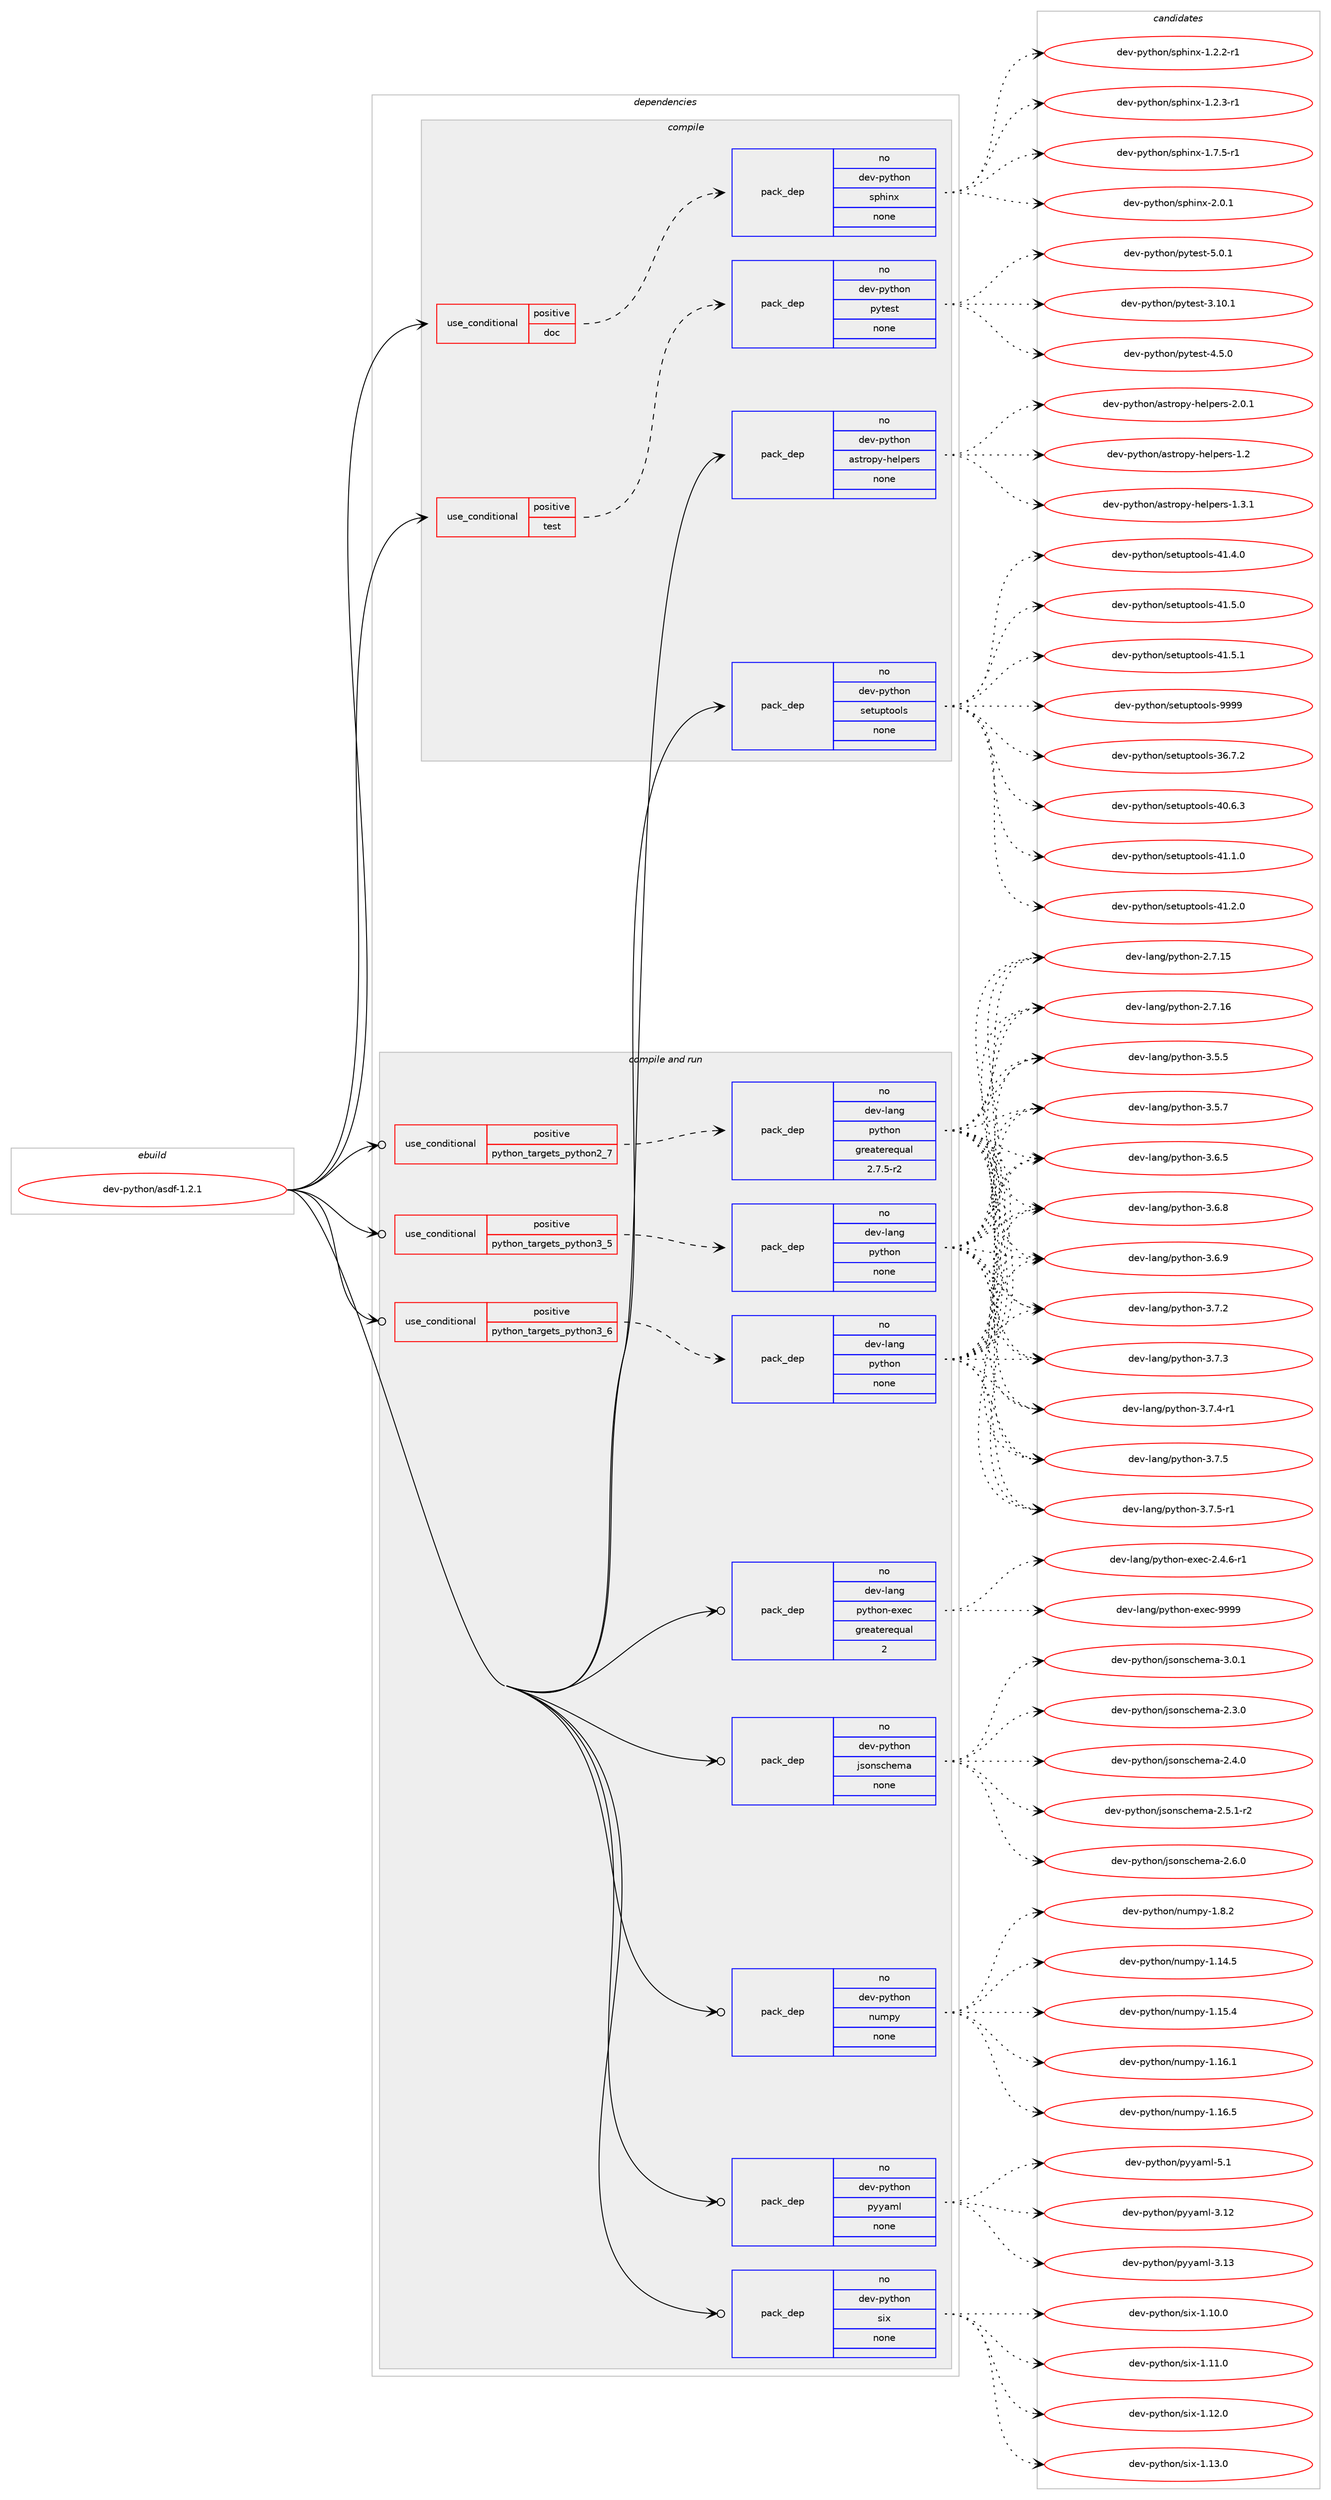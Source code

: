 digraph prolog {

# *************
# Graph options
# *************

newrank=true;
concentrate=true;
compound=true;
graph [rankdir=LR,fontname=Helvetica,fontsize=10,ranksep=1.5];#, ranksep=2.5, nodesep=0.2];
edge  [arrowhead=vee];
node  [fontname=Helvetica,fontsize=10];

# **********
# The ebuild
# **********

subgraph cluster_leftcol {
color=gray;
rank=same;
label=<<i>ebuild</i>>;
id [label="dev-python/asdf-1.2.1", color=red, width=4, href="../dev-python/asdf-1.2.1.svg"];
}

# ****************
# The dependencies
# ****************

subgraph cluster_midcol {
color=gray;
label=<<i>dependencies</i>>;
subgraph cluster_compile {
fillcolor="#eeeeee";
style=filled;
label=<<i>compile</i>>;
subgraph cond136265 {
dependency594590 [label=<<TABLE BORDER="0" CELLBORDER="1" CELLSPACING="0" CELLPADDING="4"><TR><TD ROWSPAN="3" CELLPADDING="10">use_conditional</TD></TR><TR><TD>positive</TD></TR><TR><TD>doc</TD></TR></TABLE>>, shape=none, color=red];
subgraph pack446553 {
dependency594591 [label=<<TABLE BORDER="0" CELLBORDER="1" CELLSPACING="0" CELLPADDING="4" WIDTH="220"><TR><TD ROWSPAN="6" CELLPADDING="30">pack_dep</TD></TR><TR><TD WIDTH="110">no</TD></TR><TR><TD>dev-python</TD></TR><TR><TD>sphinx</TD></TR><TR><TD>none</TD></TR><TR><TD></TD></TR></TABLE>>, shape=none, color=blue];
}
dependency594590:e -> dependency594591:w [weight=20,style="dashed",arrowhead="vee"];
}
id:e -> dependency594590:w [weight=20,style="solid",arrowhead="vee"];
subgraph cond136266 {
dependency594592 [label=<<TABLE BORDER="0" CELLBORDER="1" CELLSPACING="0" CELLPADDING="4"><TR><TD ROWSPAN="3" CELLPADDING="10">use_conditional</TD></TR><TR><TD>positive</TD></TR><TR><TD>test</TD></TR></TABLE>>, shape=none, color=red];
subgraph pack446554 {
dependency594593 [label=<<TABLE BORDER="0" CELLBORDER="1" CELLSPACING="0" CELLPADDING="4" WIDTH="220"><TR><TD ROWSPAN="6" CELLPADDING="30">pack_dep</TD></TR><TR><TD WIDTH="110">no</TD></TR><TR><TD>dev-python</TD></TR><TR><TD>pytest</TD></TR><TR><TD>none</TD></TR><TR><TD></TD></TR></TABLE>>, shape=none, color=blue];
}
dependency594592:e -> dependency594593:w [weight=20,style="dashed",arrowhead="vee"];
}
id:e -> dependency594592:w [weight=20,style="solid",arrowhead="vee"];
subgraph pack446555 {
dependency594594 [label=<<TABLE BORDER="0" CELLBORDER="1" CELLSPACING="0" CELLPADDING="4" WIDTH="220"><TR><TD ROWSPAN="6" CELLPADDING="30">pack_dep</TD></TR><TR><TD WIDTH="110">no</TD></TR><TR><TD>dev-python</TD></TR><TR><TD>astropy-helpers</TD></TR><TR><TD>none</TD></TR><TR><TD></TD></TR></TABLE>>, shape=none, color=blue];
}
id:e -> dependency594594:w [weight=20,style="solid",arrowhead="vee"];
subgraph pack446556 {
dependency594595 [label=<<TABLE BORDER="0" CELLBORDER="1" CELLSPACING="0" CELLPADDING="4" WIDTH="220"><TR><TD ROWSPAN="6" CELLPADDING="30">pack_dep</TD></TR><TR><TD WIDTH="110">no</TD></TR><TR><TD>dev-python</TD></TR><TR><TD>setuptools</TD></TR><TR><TD>none</TD></TR><TR><TD></TD></TR></TABLE>>, shape=none, color=blue];
}
id:e -> dependency594595:w [weight=20,style="solid",arrowhead="vee"];
}
subgraph cluster_compileandrun {
fillcolor="#eeeeee";
style=filled;
label=<<i>compile and run</i>>;
subgraph cond136267 {
dependency594596 [label=<<TABLE BORDER="0" CELLBORDER="1" CELLSPACING="0" CELLPADDING="4"><TR><TD ROWSPAN="3" CELLPADDING="10">use_conditional</TD></TR><TR><TD>positive</TD></TR><TR><TD>python_targets_python2_7</TD></TR></TABLE>>, shape=none, color=red];
subgraph pack446557 {
dependency594597 [label=<<TABLE BORDER="0" CELLBORDER="1" CELLSPACING="0" CELLPADDING="4" WIDTH="220"><TR><TD ROWSPAN="6" CELLPADDING="30">pack_dep</TD></TR><TR><TD WIDTH="110">no</TD></TR><TR><TD>dev-lang</TD></TR><TR><TD>python</TD></TR><TR><TD>greaterequal</TD></TR><TR><TD>2.7.5-r2</TD></TR></TABLE>>, shape=none, color=blue];
}
dependency594596:e -> dependency594597:w [weight=20,style="dashed",arrowhead="vee"];
}
id:e -> dependency594596:w [weight=20,style="solid",arrowhead="odotvee"];
subgraph cond136268 {
dependency594598 [label=<<TABLE BORDER="0" CELLBORDER="1" CELLSPACING="0" CELLPADDING="4"><TR><TD ROWSPAN="3" CELLPADDING="10">use_conditional</TD></TR><TR><TD>positive</TD></TR><TR><TD>python_targets_python3_5</TD></TR></TABLE>>, shape=none, color=red];
subgraph pack446558 {
dependency594599 [label=<<TABLE BORDER="0" CELLBORDER="1" CELLSPACING="0" CELLPADDING="4" WIDTH="220"><TR><TD ROWSPAN="6" CELLPADDING="30">pack_dep</TD></TR><TR><TD WIDTH="110">no</TD></TR><TR><TD>dev-lang</TD></TR><TR><TD>python</TD></TR><TR><TD>none</TD></TR><TR><TD></TD></TR></TABLE>>, shape=none, color=blue];
}
dependency594598:e -> dependency594599:w [weight=20,style="dashed",arrowhead="vee"];
}
id:e -> dependency594598:w [weight=20,style="solid",arrowhead="odotvee"];
subgraph cond136269 {
dependency594600 [label=<<TABLE BORDER="0" CELLBORDER="1" CELLSPACING="0" CELLPADDING="4"><TR><TD ROWSPAN="3" CELLPADDING="10">use_conditional</TD></TR><TR><TD>positive</TD></TR><TR><TD>python_targets_python3_6</TD></TR></TABLE>>, shape=none, color=red];
subgraph pack446559 {
dependency594601 [label=<<TABLE BORDER="0" CELLBORDER="1" CELLSPACING="0" CELLPADDING="4" WIDTH="220"><TR><TD ROWSPAN="6" CELLPADDING="30">pack_dep</TD></TR><TR><TD WIDTH="110">no</TD></TR><TR><TD>dev-lang</TD></TR><TR><TD>python</TD></TR><TR><TD>none</TD></TR><TR><TD></TD></TR></TABLE>>, shape=none, color=blue];
}
dependency594600:e -> dependency594601:w [weight=20,style="dashed",arrowhead="vee"];
}
id:e -> dependency594600:w [weight=20,style="solid",arrowhead="odotvee"];
subgraph pack446560 {
dependency594602 [label=<<TABLE BORDER="0" CELLBORDER="1" CELLSPACING="0" CELLPADDING="4" WIDTH="220"><TR><TD ROWSPAN="6" CELLPADDING="30">pack_dep</TD></TR><TR><TD WIDTH="110">no</TD></TR><TR><TD>dev-lang</TD></TR><TR><TD>python-exec</TD></TR><TR><TD>greaterequal</TD></TR><TR><TD>2</TD></TR></TABLE>>, shape=none, color=blue];
}
id:e -> dependency594602:w [weight=20,style="solid",arrowhead="odotvee"];
subgraph pack446561 {
dependency594603 [label=<<TABLE BORDER="0" CELLBORDER="1" CELLSPACING="0" CELLPADDING="4" WIDTH="220"><TR><TD ROWSPAN="6" CELLPADDING="30">pack_dep</TD></TR><TR><TD WIDTH="110">no</TD></TR><TR><TD>dev-python</TD></TR><TR><TD>jsonschema</TD></TR><TR><TD>none</TD></TR><TR><TD></TD></TR></TABLE>>, shape=none, color=blue];
}
id:e -> dependency594603:w [weight=20,style="solid",arrowhead="odotvee"];
subgraph pack446562 {
dependency594604 [label=<<TABLE BORDER="0" CELLBORDER="1" CELLSPACING="0" CELLPADDING="4" WIDTH="220"><TR><TD ROWSPAN="6" CELLPADDING="30">pack_dep</TD></TR><TR><TD WIDTH="110">no</TD></TR><TR><TD>dev-python</TD></TR><TR><TD>numpy</TD></TR><TR><TD>none</TD></TR><TR><TD></TD></TR></TABLE>>, shape=none, color=blue];
}
id:e -> dependency594604:w [weight=20,style="solid",arrowhead="odotvee"];
subgraph pack446563 {
dependency594605 [label=<<TABLE BORDER="0" CELLBORDER="1" CELLSPACING="0" CELLPADDING="4" WIDTH="220"><TR><TD ROWSPAN="6" CELLPADDING="30">pack_dep</TD></TR><TR><TD WIDTH="110">no</TD></TR><TR><TD>dev-python</TD></TR><TR><TD>pyyaml</TD></TR><TR><TD>none</TD></TR><TR><TD></TD></TR></TABLE>>, shape=none, color=blue];
}
id:e -> dependency594605:w [weight=20,style="solid",arrowhead="odotvee"];
subgraph pack446564 {
dependency594606 [label=<<TABLE BORDER="0" CELLBORDER="1" CELLSPACING="0" CELLPADDING="4" WIDTH="220"><TR><TD ROWSPAN="6" CELLPADDING="30">pack_dep</TD></TR><TR><TD WIDTH="110">no</TD></TR><TR><TD>dev-python</TD></TR><TR><TD>six</TD></TR><TR><TD>none</TD></TR><TR><TD></TD></TR></TABLE>>, shape=none, color=blue];
}
id:e -> dependency594606:w [weight=20,style="solid",arrowhead="odotvee"];
}
subgraph cluster_run {
fillcolor="#eeeeee";
style=filled;
label=<<i>run</i>>;
}
}

# **************
# The candidates
# **************

subgraph cluster_choices {
rank=same;
color=gray;
label=<<i>candidates</i>>;

subgraph choice446553 {
color=black;
nodesep=1;
choice10010111845112121116104111110471151121041051101204549465046504511449 [label="dev-python/sphinx-1.2.2-r1", color=red, width=4,href="../dev-python/sphinx-1.2.2-r1.svg"];
choice10010111845112121116104111110471151121041051101204549465046514511449 [label="dev-python/sphinx-1.2.3-r1", color=red, width=4,href="../dev-python/sphinx-1.2.3-r1.svg"];
choice10010111845112121116104111110471151121041051101204549465546534511449 [label="dev-python/sphinx-1.7.5-r1", color=red, width=4,href="../dev-python/sphinx-1.7.5-r1.svg"];
choice1001011184511212111610411111047115112104105110120455046484649 [label="dev-python/sphinx-2.0.1", color=red, width=4,href="../dev-python/sphinx-2.0.1.svg"];
dependency594591:e -> choice10010111845112121116104111110471151121041051101204549465046504511449:w [style=dotted,weight="100"];
dependency594591:e -> choice10010111845112121116104111110471151121041051101204549465046514511449:w [style=dotted,weight="100"];
dependency594591:e -> choice10010111845112121116104111110471151121041051101204549465546534511449:w [style=dotted,weight="100"];
dependency594591:e -> choice1001011184511212111610411111047115112104105110120455046484649:w [style=dotted,weight="100"];
}
subgraph choice446554 {
color=black;
nodesep=1;
choice100101118451121211161041111104711212111610111511645514649484649 [label="dev-python/pytest-3.10.1", color=red, width=4,href="../dev-python/pytest-3.10.1.svg"];
choice1001011184511212111610411111047112121116101115116455246534648 [label="dev-python/pytest-4.5.0", color=red, width=4,href="../dev-python/pytest-4.5.0.svg"];
choice1001011184511212111610411111047112121116101115116455346484649 [label="dev-python/pytest-5.0.1", color=red, width=4,href="../dev-python/pytest-5.0.1.svg"];
dependency594593:e -> choice100101118451121211161041111104711212111610111511645514649484649:w [style=dotted,weight="100"];
dependency594593:e -> choice1001011184511212111610411111047112121116101115116455246534648:w [style=dotted,weight="100"];
dependency594593:e -> choice1001011184511212111610411111047112121116101115116455346484649:w [style=dotted,weight="100"];
}
subgraph choice446555 {
color=black;
nodesep=1;
choice1001011184511212111610411111047971151161141111121214510410110811210111411545494650 [label="dev-python/astropy-helpers-1.2", color=red, width=4,href="../dev-python/astropy-helpers-1.2.svg"];
choice10010111845112121116104111110479711511611411111212145104101108112101114115454946514649 [label="dev-python/astropy-helpers-1.3.1", color=red, width=4,href="../dev-python/astropy-helpers-1.3.1.svg"];
choice10010111845112121116104111110479711511611411111212145104101108112101114115455046484649 [label="dev-python/astropy-helpers-2.0.1", color=red, width=4,href="../dev-python/astropy-helpers-2.0.1.svg"];
dependency594594:e -> choice1001011184511212111610411111047971151161141111121214510410110811210111411545494650:w [style=dotted,weight="100"];
dependency594594:e -> choice10010111845112121116104111110479711511611411111212145104101108112101114115454946514649:w [style=dotted,weight="100"];
dependency594594:e -> choice10010111845112121116104111110479711511611411111212145104101108112101114115455046484649:w [style=dotted,weight="100"];
}
subgraph choice446556 {
color=black;
nodesep=1;
choice100101118451121211161041111104711510111611711211611111110811545515446554650 [label="dev-python/setuptools-36.7.2", color=red, width=4,href="../dev-python/setuptools-36.7.2.svg"];
choice100101118451121211161041111104711510111611711211611111110811545524846544651 [label="dev-python/setuptools-40.6.3", color=red, width=4,href="../dev-python/setuptools-40.6.3.svg"];
choice100101118451121211161041111104711510111611711211611111110811545524946494648 [label="dev-python/setuptools-41.1.0", color=red, width=4,href="../dev-python/setuptools-41.1.0.svg"];
choice100101118451121211161041111104711510111611711211611111110811545524946504648 [label="dev-python/setuptools-41.2.0", color=red, width=4,href="../dev-python/setuptools-41.2.0.svg"];
choice100101118451121211161041111104711510111611711211611111110811545524946524648 [label="dev-python/setuptools-41.4.0", color=red, width=4,href="../dev-python/setuptools-41.4.0.svg"];
choice100101118451121211161041111104711510111611711211611111110811545524946534648 [label="dev-python/setuptools-41.5.0", color=red, width=4,href="../dev-python/setuptools-41.5.0.svg"];
choice100101118451121211161041111104711510111611711211611111110811545524946534649 [label="dev-python/setuptools-41.5.1", color=red, width=4,href="../dev-python/setuptools-41.5.1.svg"];
choice10010111845112121116104111110471151011161171121161111111081154557575757 [label="dev-python/setuptools-9999", color=red, width=4,href="../dev-python/setuptools-9999.svg"];
dependency594595:e -> choice100101118451121211161041111104711510111611711211611111110811545515446554650:w [style=dotted,weight="100"];
dependency594595:e -> choice100101118451121211161041111104711510111611711211611111110811545524846544651:w [style=dotted,weight="100"];
dependency594595:e -> choice100101118451121211161041111104711510111611711211611111110811545524946494648:w [style=dotted,weight="100"];
dependency594595:e -> choice100101118451121211161041111104711510111611711211611111110811545524946504648:w [style=dotted,weight="100"];
dependency594595:e -> choice100101118451121211161041111104711510111611711211611111110811545524946524648:w [style=dotted,weight="100"];
dependency594595:e -> choice100101118451121211161041111104711510111611711211611111110811545524946534648:w [style=dotted,weight="100"];
dependency594595:e -> choice100101118451121211161041111104711510111611711211611111110811545524946534649:w [style=dotted,weight="100"];
dependency594595:e -> choice10010111845112121116104111110471151011161171121161111111081154557575757:w [style=dotted,weight="100"];
}
subgraph choice446557 {
color=black;
nodesep=1;
choice10010111845108971101034711212111610411111045504655464953 [label="dev-lang/python-2.7.15", color=red, width=4,href="../dev-lang/python-2.7.15.svg"];
choice10010111845108971101034711212111610411111045504655464954 [label="dev-lang/python-2.7.16", color=red, width=4,href="../dev-lang/python-2.7.16.svg"];
choice100101118451089711010347112121116104111110455146534653 [label="dev-lang/python-3.5.5", color=red, width=4,href="../dev-lang/python-3.5.5.svg"];
choice100101118451089711010347112121116104111110455146534655 [label="dev-lang/python-3.5.7", color=red, width=4,href="../dev-lang/python-3.5.7.svg"];
choice100101118451089711010347112121116104111110455146544653 [label="dev-lang/python-3.6.5", color=red, width=4,href="../dev-lang/python-3.6.5.svg"];
choice100101118451089711010347112121116104111110455146544656 [label="dev-lang/python-3.6.8", color=red, width=4,href="../dev-lang/python-3.6.8.svg"];
choice100101118451089711010347112121116104111110455146544657 [label="dev-lang/python-3.6.9", color=red, width=4,href="../dev-lang/python-3.6.9.svg"];
choice100101118451089711010347112121116104111110455146554650 [label="dev-lang/python-3.7.2", color=red, width=4,href="../dev-lang/python-3.7.2.svg"];
choice100101118451089711010347112121116104111110455146554651 [label="dev-lang/python-3.7.3", color=red, width=4,href="../dev-lang/python-3.7.3.svg"];
choice1001011184510897110103471121211161041111104551465546524511449 [label="dev-lang/python-3.7.4-r1", color=red, width=4,href="../dev-lang/python-3.7.4-r1.svg"];
choice100101118451089711010347112121116104111110455146554653 [label="dev-lang/python-3.7.5", color=red, width=4,href="../dev-lang/python-3.7.5.svg"];
choice1001011184510897110103471121211161041111104551465546534511449 [label="dev-lang/python-3.7.5-r1", color=red, width=4,href="../dev-lang/python-3.7.5-r1.svg"];
dependency594597:e -> choice10010111845108971101034711212111610411111045504655464953:w [style=dotted,weight="100"];
dependency594597:e -> choice10010111845108971101034711212111610411111045504655464954:w [style=dotted,weight="100"];
dependency594597:e -> choice100101118451089711010347112121116104111110455146534653:w [style=dotted,weight="100"];
dependency594597:e -> choice100101118451089711010347112121116104111110455146534655:w [style=dotted,weight="100"];
dependency594597:e -> choice100101118451089711010347112121116104111110455146544653:w [style=dotted,weight="100"];
dependency594597:e -> choice100101118451089711010347112121116104111110455146544656:w [style=dotted,weight="100"];
dependency594597:e -> choice100101118451089711010347112121116104111110455146544657:w [style=dotted,weight="100"];
dependency594597:e -> choice100101118451089711010347112121116104111110455146554650:w [style=dotted,weight="100"];
dependency594597:e -> choice100101118451089711010347112121116104111110455146554651:w [style=dotted,weight="100"];
dependency594597:e -> choice1001011184510897110103471121211161041111104551465546524511449:w [style=dotted,weight="100"];
dependency594597:e -> choice100101118451089711010347112121116104111110455146554653:w [style=dotted,weight="100"];
dependency594597:e -> choice1001011184510897110103471121211161041111104551465546534511449:w [style=dotted,weight="100"];
}
subgraph choice446558 {
color=black;
nodesep=1;
choice10010111845108971101034711212111610411111045504655464953 [label="dev-lang/python-2.7.15", color=red, width=4,href="../dev-lang/python-2.7.15.svg"];
choice10010111845108971101034711212111610411111045504655464954 [label="dev-lang/python-2.7.16", color=red, width=4,href="../dev-lang/python-2.7.16.svg"];
choice100101118451089711010347112121116104111110455146534653 [label="dev-lang/python-3.5.5", color=red, width=4,href="../dev-lang/python-3.5.5.svg"];
choice100101118451089711010347112121116104111110455146534655 [label="dev-lang/python-3.5.7", color=red, width=4,href="../dev-lang/python-3.5.7.svg"];
choice100101118451089711010347112121116104111110455146544653 [label="dev-lang/python-3.6.5", color=red, width=4,href="../dev-lang/python-3.6.5.svg"];
choice100101118451089711010347112121116104111110455146544656 [label="dev-lang/python-3.6.8", color=red, width=4,href="../dev-lang/python-3.6.8.svg"];
choice100101118451089711010347112121116104111110455146544657 [label="dev-lang/python-3.6.9", color=red, width=4,href="../dev-lang/python-3.6.9.svg"];
choice100101118451089711010347112121116104111110455146554650 [label="dev-lang/python-3.7.2", color=red, width=4,href="../dev-lang/python-3.7.2.svg"];
choice100101118451089711010347112121116104111110455146554651 [label="dev-lang/python-3.7.3", color=red, width=4,href="../dev-lang/python-3.7.3.svg"];
choice1001011184510897110103471121211161041111104551465546524511449 [label="dev-lang/python-3.7.4-r1", color=red, width=4,href="../dev-lang/python-3.7.4-r1.svg"];
choice100101118451089711010347112121116104111110455146554653 [label="dev-lang/python-3.7.5", color=red, width=4,href="../dev-lang/python-3.7.5.svg"];
choice1001011184510897110103471121211161041111104551465546534511449 [label="dev-lang/python-3.7.5-r1", color=red, width=4,href="../dev-lang/python-3.7.5-r1.svg"];
dependency594599:e -> choice10010111845108971101034711212111610411111045504655464953:w [style=dotted,weight="100"];
dependency594599:e -> choice10010111845108971101034711212111610411111045504655464954:w [style=dotted,weight="100"];
dependency594599:e -> choice100101118451089711010347112121116104111110455146534653:w [style=dotted,weight="100"];
dependency594599:e -> choice100101118451089711010347112121116104111110455146534655:w [style=dotted,weight="100"];
dependency594599:e -> choice100101118451089711010347112121116104111110455146544653:w [style=dotted,weight="100"];
dependency594599:e -> choice100101118451089711010347112121116104111110455146544656:w [style=dotted,weight="100"];
dependency594599:e -> choice100101118451089711010347112121116104111110455146544657:w [style=dotted,weight="100"];
dependency594599:e -> choice100101118451089711010347112121116104111110455146554650:w [style=dotted,weight="100"];
dependency594599:e -> choice100101118451089711010347112121116104111110455146554651:w [style=dotted,weight="100"];
dependency594599:e -> choice1001011184510897110103471121211161041111104551465546524511449:w [style=dotted,weight="100"];
dependency594599:e -> choice100101118451089711010347112121116104111110455146554653:w [style=dotted,weight="100"];
dependency594599:e -> choice1001011184510897110103471121211161041111104551465546534511449:w [style=dotted,weight="100"];
}
subgraph choice446559 {
color=black;
nodesep=1;
choice10010111845108971101034711212111610411111045504655464953 [label="dev-lang/python-2.7.15", color=red, width=4,href="../dev-lang/python-2.7.15.svg"];
choice10010111845108971101034711212111610411111045504655464954 [label="dev-lang/python-2.7.16", color=red, width=4,href="../dev-lang/python-2.7.16.svg"];
choice100101118451089711010347112121116104111110455146534653 [label="dev-lang/python-3.5.5", color=red, width=4,href="../dev-lang/python-3.5.5.svg"];
choice100101118451089711010347112121116104111110455146534655 [label="dev-lang/python-3.5.7", color=red, width=4,href="../dev-lang/python-3.5.7.svg"];
choice100101118451089711010347112121116104111110455146544653 [label="dev-lang/python-3.6.5", color=red, width=4,href="../dev-lang/python-3.6.5.svg"];
choice100101118451089711010347112121116104111110455146544656 [label="dev-lang/python-3.6.8", color=red, width=4,href="../dev-lang/python-3.6.8.svg"];
choice100101118451089711010347112121116104111110455146544657 [label="dev-lang/python-3.6.9", color=red, width=4,href="../dev-lang/python-3.6.9.svg"];
choice100101118451089711010347112121116104111110455146554650 [label="dev-lang/python-3.7.2", color=red, width=4,href="../dev-lang/python-3.7.2.svg"];
choice100101118451089711010347112121116104111110455146554651 [label="dev-lang/python-3.7.3", color=red, width=4,href="../dev-lang/python-3.7.3.svg"];
choice1001011184510897110103471121211161041111104551465546524511449 [label="dev-lang/python-3.7.4-r1", color=red, width=4,href="../dev-lang/python-3.7.4-r1.svg"];
choice100101118451089711010347112121116104111110455146554653 [label="dev-lang/python-3.7.5", color=red, width=4,href="../dev-lang/python-3.7.5.svg"];
choice1001011184510897110103471121211161041111104551465546534511449 [label="dev-lang/python-3.7.5-r1", color=red, width=4,href="../dev-lang/python-3.7.5-r1.svg"];
dependency594601:e -> choice10010111845108971101034711212111610411111045504655464953:w [style=dotted,weight="100"];
dependency594601:e -> choice10010111845108971101034711212111610411111045504655464954:w [style=dotted,weight="100"];
dependency594601:e -> choice100101118451089711010347112121116104111110455146534653:w [style=dotted,weight="100"];
dependency594601:e -> choice100101118451089711010347112121116104111110455146534655:w [style=dotted,weight="100"];
dependency594601:e -> choice100101118451089711010347112121116104111110455146544653:w [style=dotted,weight="100"];
dependency594601:e -> choice100101118451089711010347112121116104111110455146544656:w [style=dotted,weight="100"];
dependency594601:e -> choice100101118451089711010347112121116104111110455146544657:w [style=dotted,weight="100"];
dependency594601:e -> choice100101118451089711010347112121116104111110455146554650:w [style=dotted,weight="100"];
dependency594601:e -> choice100101118451089711010347112121116104111110455146554651:w [style=dotted,weight="100"];
dependency594601:e -> choice1001011184510897110103471121211161041111104551465546524511449:w [style=dotted,weight="100"];
dependency594601:e -> choice100101118451089711010347112121116104111110455146554653:w [style=dotted,weight="100"];
dependency594601:e -> choice1001011184510897110103471121211161041111104551465546534511449:w [style=dotted,weight="100"];
}
subgraph choice446560 {
color=black;
nodesep=1;
choice10010111845108971101034711212111610411111045101120101994550465246544511449 [label="dev-lang/python-exec-2.4.6-r1", color=red, width=4,href="../dev-lang/python-exec-2.4.6-r1.svg"];
choice10010111845108971101034711212111610411111045101120101994557575757 [label="dev-lang/python-exec-9999", color=red, width=4,href="../dev-lang/python-exec-9999.svg"];
dependency594602:e -> choice10010111845108971101034711212111610411111045101120101994550465246544511449:w [style=dotted,weight="100"];
dependency594602:e -> choice10010111845108971101034711212111610411111045101120101994557575757:w [style=dotted,weight="100"];
}
subgraph choice446561 {
color=black;
nodesep=1;
choice10010111845112121116104111110471061151111101159910410110997455046514648 [label="dev-python/jsonschema-2.3.0", color=red, width=4,href="../dev-python/jsonschema-2.3.0.svg"];
choice10010111845112121116104111110471061151111101159910410110997455046524648 [label="dev-python/jsonschema-2.4.0", color=red, width=4,href="../dev-python/jsonschema-2.4.0.svg"];
choice100101118451121211161041111104710611511111011599104101109974550465346494511450 [label="dev-python/jsonschema-2.5.1-r2", color=red, width=4,href="../dev-python/jsonschema-2.5.1-r2.svg"];
choice10010111845112121116104111110471061151111101159910410110997455046544648 [label="dev-python/jsonschema-2.6.0", color=red, width=4,href="../dev-python/jsonschema-2.6.0.svg"];
choice10010111845112121116104111110471061151111101159910410110997455146484649 [label="dev-python/jsonschema-3.0.1", color=red, width=4,href="../dev-python/jsonschema-3.0.1.svg"];
dependency594603:e -> choice10010111845112121116104111110471061151111101159910410110997455046514648:w [style=dotted,weight="100"];
dependency594603:e -> choice10010111845112121116104111110471061151111101159910410110997455046524648:w [style=dotted,weight="100"];
dependency594603:e -> choice100101118451121211161041111104710611511111011599104101109974550465346494511450:w [style=dotted,weight="100"];
dependency594603:e -> choice10010111845112121116104111110471061151111101159910410110997455046544648:w [style=dotted,weight="100"];
dependency594603:e -> choice10010111845112121116104111110471061151111101159910410110997455146484649:w [style=dotted,weight="100"];
}
subgraph choice446562 {
color=black;
nodesep=1;
choice100101118451121211161041111104711011710911212145494649524653 [label="dev-python/numpy-1.14.5", color=red, width=4,href="../dev-python/numpy-1.14.5.svg"];
choice100101118451121211161041111104711011710911212145494649534652 [label="dev-python/numpy-1.15.4", color=red, width=4,href="../dev-python/numpy-1.15.4.svg"];
choice100101118451121211161041111104711011710911212145494649544649 [label="dev-python/numpy-1.16.1", color=red, width=4,href="../dev-python/numpy-1.16.1.svg"];
choice100101118451121211161041111104711011710911212145494649544653 [label="dev-python/numpy-1.16.5", color=red, width=4,href="../dev-python/numpy-1.16.5.svg"];
choice1001011184511212111610411111047110117109112121454946564650 [label="dev-python/numpy-1.8.2", color=red, width=4,href="../dev-python/numpy-1.8.2.svg"];
dependency594604:e -> choice100101118451121211161041111104711011710911212145494649524653:w [style=dotted,weight="100"];
dependency594604:e -> choice100101118451121211161041111104711011710911212145494649534652:w [style=dotted,weight="100"];
dependency594604:e -> choice100101118451121211161041111104711011710911212145494649544649:w [style=dotted,weight="100"];
dependency594604:e -> choice100101118451121211161041111104711011710911212145494649544653:w [style=dotted,weight="100"];
dependency594604:e -> choice1001011184511212111610411111047110117109112121454946564650:w [style=dotted,weight="100"];
}
subgraph choice446563 {
color=black;
nodesep=1;
choice1001011184511212111610411111047112121121971091084551464950 [label="dev-python/pyyaml-3.12", color=red, width=4,href="../dev-python/pyyaml-3.12.svg"];
choice1001011184511212111610411111047112121121971091084551464951 [label="dev-python/pyyaml-3.13", color=red, width=4,href="../dev-python/pyyaml-3.13.svg"];
choice10010111845112121116104111110471121211219710910845534649 [label="dev-python/pyyaml-5.1", color=red, width=4,href="../dev-python/pyyaml-5.1.svg"];
dependency594605:e -> choice1001011184511212111610411111047112121121971091084551464950:w [style=dotted,weight="100"];
dependency594605:e -> choice1001011184511212111610411111047112121121971091084551464951:w [style=dotted,weight="100"];
dependency594605:e -> choice10010111845112121116104111110471121211219710910845534649:w [style=dotted,weight="100"];
}
subgraph choice446564 {
color=black;
nodesep=1;
choice100101118451121211161041111104711510512045494649484648 [label="dev-python/six-1.10.0", color=red, width=4,href="../dev-python/six-1.10.0.svg"];
choice100101118451121211161041111104711510512045494649494648 [label="dev-python/six-1.11.0", color=red, width=4,href="../dev-python/six-1.11.0.svg"];
choice100101118451121211161041111104711510512045494649504648 [label="dev-python/six-1.12.0", color=red, width=4,href="../dev-python/six-1.12.0.svg"];
choice100101118451121211161041111104711510512045494649514648 [label="dev-python/six-1.13.0", color=red, width=4,href="../dev-python/six-1.13.0.svg"];
dependency594606:e -> choice100101118451121211161041111104711510512045494649484648:w [style=dotted,weight="100"];
dependency594606:e -> choice100101118451121211161041111104711510512045494649494648:w [style=dotted,weight="100"];
dependency594606:e -> choice100101118451121211161041111104711510512045494649504648:w [style=dotted,weight="100"];
dependency594606:e -> choice100101118451121211161041111104711510512045494649514648:w [style=dotted,weight="100"];
}
}

}
